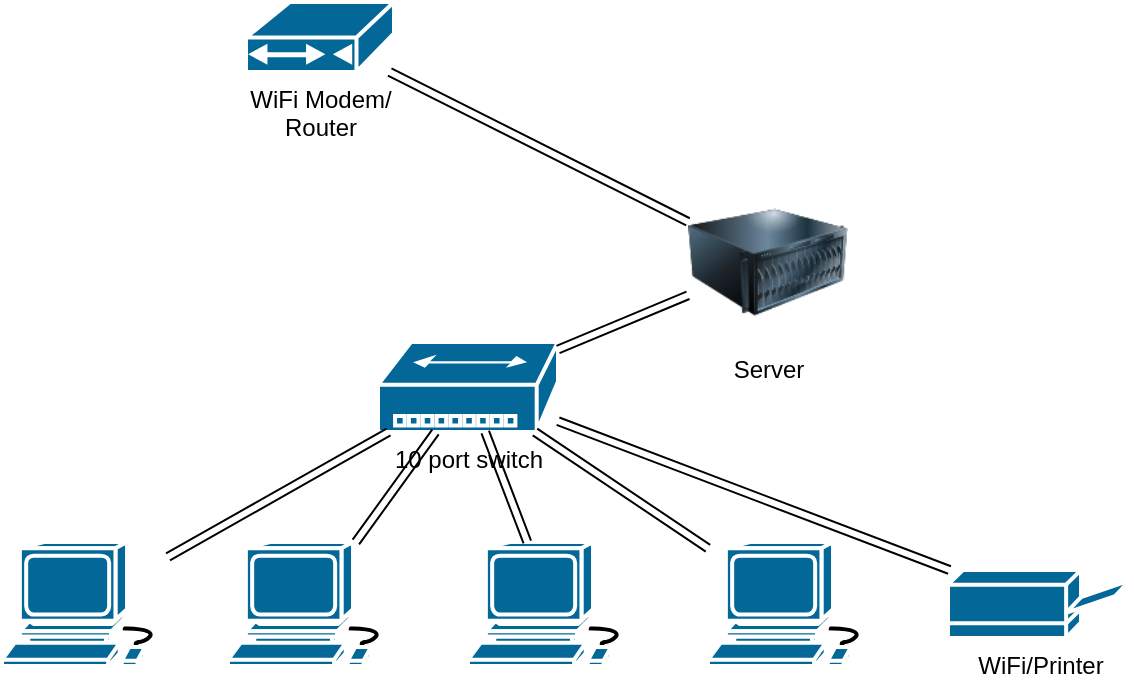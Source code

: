 <mxfile version="20.2.3" type="github">
  <diagram name="Page-1" id="c37626ed-c26b-45fb-9056-f9ebc6bb27b6">
    <mxGraphModel dx="1422" dy="762" grid="1" gridSize="10" guides="1" tooltips="1" connect="1" arrows="1" fold="1" page="1" pageScale="1" pageWidth="1100" pageHeight="850" background="none" math="0" shadow="0">
      <root>
        <mxCell id="0" />
        <mxCell id="1" parent="0" />
        <mxCell id="fTy5v5BPIl_mD3Yy_Ick-1" value="" style="shape=mxgraph.cisco.computers_and_peripherals.workstation;sketch=0;html=1;pointerEvents=1;dashed=0;fillColor=#036897;strokeColor=#ffffff;strokeWidth=2;verticalLabelPosition=bottom;verticalAlign=top;align=center;outlineConnect=0;" vertex="1" parent="1">
          <mxGeometry x="467" y="450" width="83" height="62" as="geometry" />
        </mxCell>
        <mxCell id="fTy5v5BPIl_mD3Yy_Ick-2" value="" style="shape=mxgraph.cisco.computers_and_peripherals.workstation;sketch=0;html=1;pointerEvents=1;dashed=0;fillColor=#036897;strokeColor=#ffffff;strokeWidth=2;verticalLabelPosition=bottom;verticalAlign=top;align=center;outlineConnect=0;" vertex="1" parent="1">
          <mxGeometry x="580" y="450" width="83" height="62" as="geometry" />
        </mxCell>
        <mxCell id="fTy5v5BPIl_mD3Yy_Ick-3" value="" style="shape=mxgraph.cisco.computers_and_peripherals.workstation;sketch=0;html=1;pointerEvents=1;dashed=0;fillColor=#036897;strokeColor=#ffffff;strokeWidth=2;verticalLabelPosition=bottom;verticalAlign=top;align=center;outlineConnect=0;" vertex="1" parent="1">
          <mxGeometry x="700" y="450" width="83" height="62" as="geometry" />
        </mxCell>
        <mxCell id="fTy5v5BPIl_mD3Yy_Ick-4" value="" style="shape=mxgraph.cisco.computers_and_peripherals.workstation;sketch=0;html=1;pointerEvents=1;dashed=0;fillColor=#036897;strokeColor=#ffffff;strokeWidth=2;verticalLabelPosition=bottom;verticalAlign=top;align=center;outlineConnect=0;" vertex="1" parent="1">
          <mxGeometry x="820" y="450" width="83" height="62" as="geometry" />
        </mxCell>
        <mxCell id="fTy5v5BPIl_mD3Yy_Ick-5" value="WiFi/Printer" style="shape=mxgraph.cisco.computers_and_peripherals.printer;sketch=0;html=1;pointerEvents=1;dashed=0;fillColor=#036897;strokeColor=#ffffff;strokeWidth=2;verticalLabelPosition=bottom;verticalAlign=top;align=center;outlineConnect=0;" vertex="1" parent="1">
          <mxGeometry x="940" y="464" width="91" height="34" as="geometry" />
        </mxCell>
        <mxCell id="fTy5v5BPIl_mD3Yy_Ick-6" value="WiFi Modem/&lt;br&gt;Router" style="shape=mxgraph.cisco.modems_and_phones.cable_modem;sketch=0;html=1;pointerEvents=1;dashed=0;fillColor=#036897;strokeColor=#ffffff;strokeWidth=2;verticalLabelPosition=bottom;verticalAlign=top;align=center;outlineConnect=0;" vertex="1" parent="1">
          <mxGeometry x="589" y="180" width="74" height="35" as="geometry" />
        </mxCell>
        <mxCell id="fTy5v5BPIl_mD3Yy_Ick-7" value="10 port switch" style="shape=mxgraph.cisco.hubs_and_gateways.small_hub;sketch=0;html=1;pointerEvents=1;dashed=0;fillColor=#036897;strokeColor=#ffffff;strokeWidth=2;verticalLabelPosition=bottom;verticalAlign=top;align=center;outlineConnect=0;" vertex="1" parent="1">
          <mxGeometry x="655" y="350" width="90" height="45" as="geometry" />
        </mxCell>
        <mxCell id="fTy5v5BPIl_mD3Yy_Ick-8" value="Server" style="image;html=1;image=img/lib/clip_art/computers/Server_128x128.png" vertex="1" parent="1">
          <mxGeometry x="810" y="270" width="80" height="80" as="geometry" />
        </mxCell>
        <mxCell id="fTy5v5BPIl_mD3Yy_Ick-10" value="" style="shape=link;html=1;rounded=0;" edge="1" parent="1" source="fTy5v5BPIl_mD3Yy_Ick-7" target="fTy5v5BPIl_mD3Yy_Ick-2">
          <mxGeometry width="100" relative="1" as="geometry">
            <mxPoint x="783" y="380" as="sourcePoint" />
            <mxPoint x="883" y="380" as="targetPoint" />
          </mxGeometry>
        </mxCell>
        <mxCell id="fTy5v5BPIl_mD3Yy_Ick-11" value="" style="shape=link;html=1;rounded=0;" edge="1" parent="1" source="fTy5v5BPIl_mD3Yy_Ick-1" target="fTy5v5BPIl_mD3Yy_Ick-7">
          <mxGeometry width="100" relative="1" as="geometry">
            <mxPoint x="510" y="424" as="sourcePoint" />
            <mxPoint x="610" y="424" as="targetPoint" />
          </mxGeometry>
        </mxCell>
        <mxCell id="fTy5v5BPIl_mD3Yy_Ick-12" value="" style="shape=link;html=1;rounded=0;" edge="1" parent="1" source="fTy5v5BPIl_mD3Yy_Ick-7" target="fTy5v5BPIl_mD3Yy_Ick-3">
          <mxGeometry width="100" relative="1" as="geometry">
            <mxPoint x="1000" y="390" as="sourcePoint" />
            <mxPoint x="1100" y="390" as="targetPoint" />
          </mxGeometry>
        </mxCell>
        <mxCell id="fTy5v5BPIl_mD3Yy_Ick-13" value="" style="shape=link;html=1;rounded=0;" edge="1" parent="1" source="fTy5v5BPIl_mD3Yy_Ick-7" target="fTy5v5BPIl_mD3Yy_Ick-4">
          <mxGeometry width="100" relative="1" as="geometry">
            <mxPoint x="1000" y="390" as="sourcePoint" />
            <mxPoint x="1100" y="390" as="targetPoint" />
          </mxGeometry>
        </mxCell>
        <mxCell id="fTy5v5BPIl_mD3Yy_Ick-14" value="" style="shape=link;html=1;rounded=0;" edge="1" parent="1" source="fTy5v5BPIl_mD3Yy_Ick-7" target="fTy5v5BPIl_mD3Yy_Ick-5">
          <mxGeometry width="100" relative="1" as="geometry">
            <mxPoint x="1000" y="390" as="sourcePoint" />
            <mxPoint x="1100" y="390" as="targetPoint" />
          </mxGeometry>
        </mxCell>
        <mxCell id="fTy5v5BPIl_mD3Yy_Ick-15" value="" style="shape=link;html=1;rounded=0;" edge="1" parent="1" source="fTy5v5BPIl_mD3Yy_Ick-8" target="fTy5v5BPIl_mD3Yy_Ick-6">
          <mxGeometry width="100" relative="1" as="geometry">
            <mxPoint x="1000" y="390" as="sourcePoint" />
            <mxPoint x="1100" y="390" as="targetPoint" />
            <Array as="points" />
          </mxGeometry>
        </mxCell>
        <mxCell id="fTy5v5BPIl_mD3Yy_Ick-16" value="" style="shape=link;html=1;rounded=0;" edge="1" parent="1" source="fTy5v5BPIl_mD3Yy_Ick-8" target="fTy5v5BPIl_mD3Yy_Ick-7">
          <mxGeometry width="100" relative="1" as="geometry">
            <mxPoint x="1000" y="390" as="sourcePoint" />
            <mxPoint x="1100" y="390" as="targetPoint" />
          </mxGeometry>
        </mxCell>
      </root>
    </mxGraphModel>
  </diagram>
</mxfile>
